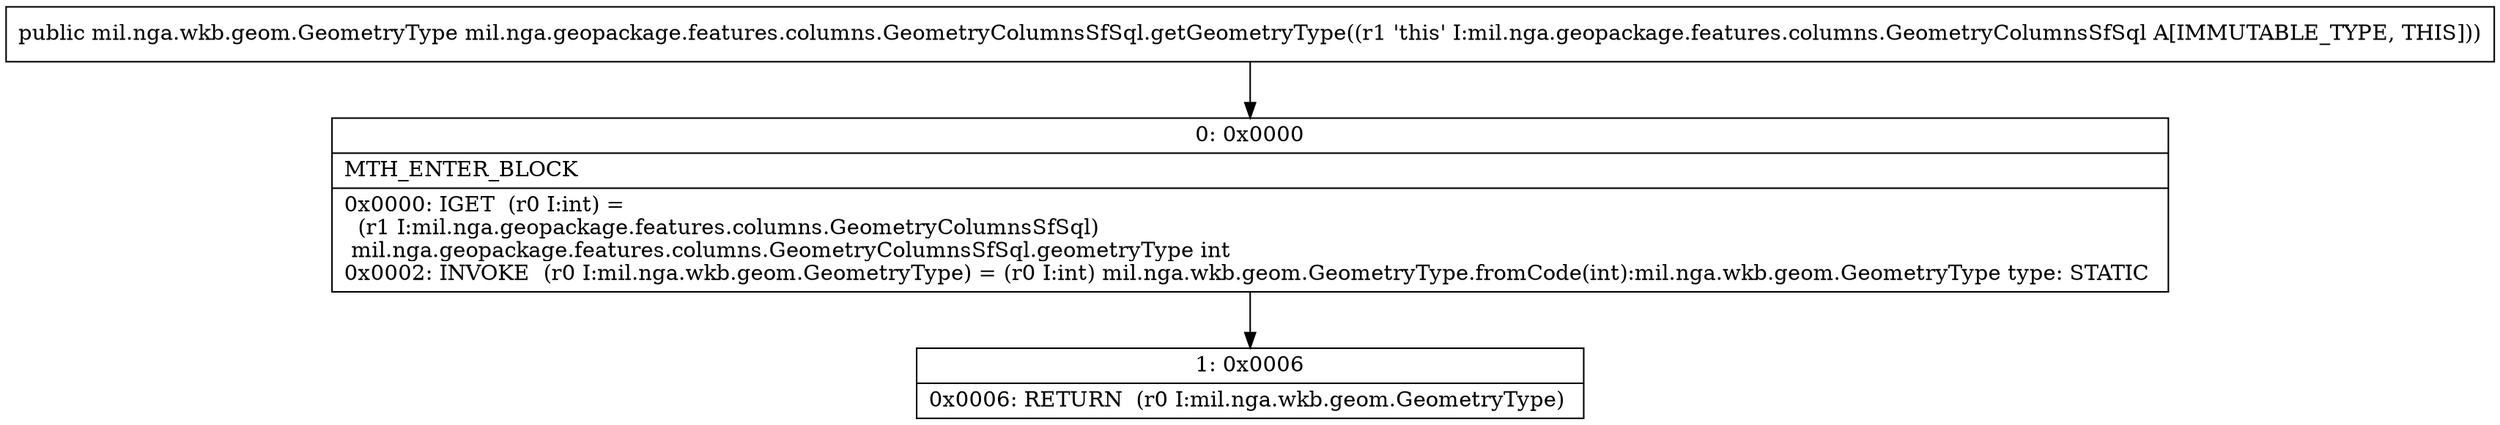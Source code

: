 digraph "CFG formil.nga.geopackage.features.columns.GeometryColumnsSfSql.getGeometryType()Lmil\/nga\/wkb\/geom\/GeometryType;" {
Node_0 [shape=record,label="{0\:\ 0x0000|MTH_ENTER_BLOCK\l|0x0000: IGET  (r0 I:int) = \l  (r1 I:mil.nga.geopackage.features.columns.GeometryColumnsSfSql)\l mil.nga.geopackage.features.columns.GeometryColumnsSfSql.geometryType int \l0x0002: INVOKE  (r0 I:mil.nga.wkb.geom.GeometryType) = (r0 I:int) mil.nga.wkb.geom.GeometryType.fromCode(int):mil.nga.wkb.geom.GeometryType type: STATIC \l}"];
Node_1 [shape=record,label="{1\:\ 0x0006|0x0006: RETURN  (r0 I:mil.nga.wkb.geom.GeometryType) \l}"];
MethodNode[shape=record,label="{public mil.nga.wkb.geom.GeometryType mil.nga.geopackage.features.columns.GeometryColumnsSfSql.getGeometryType((r1 'this' I:mil.nga.geopackage.features.columns.GeometryColumnsSfSql A[IMMUTABLE_TYPE, THIS])) }"];
MethodNode -> Node_0;
Node_0 -> Node_1;
}


